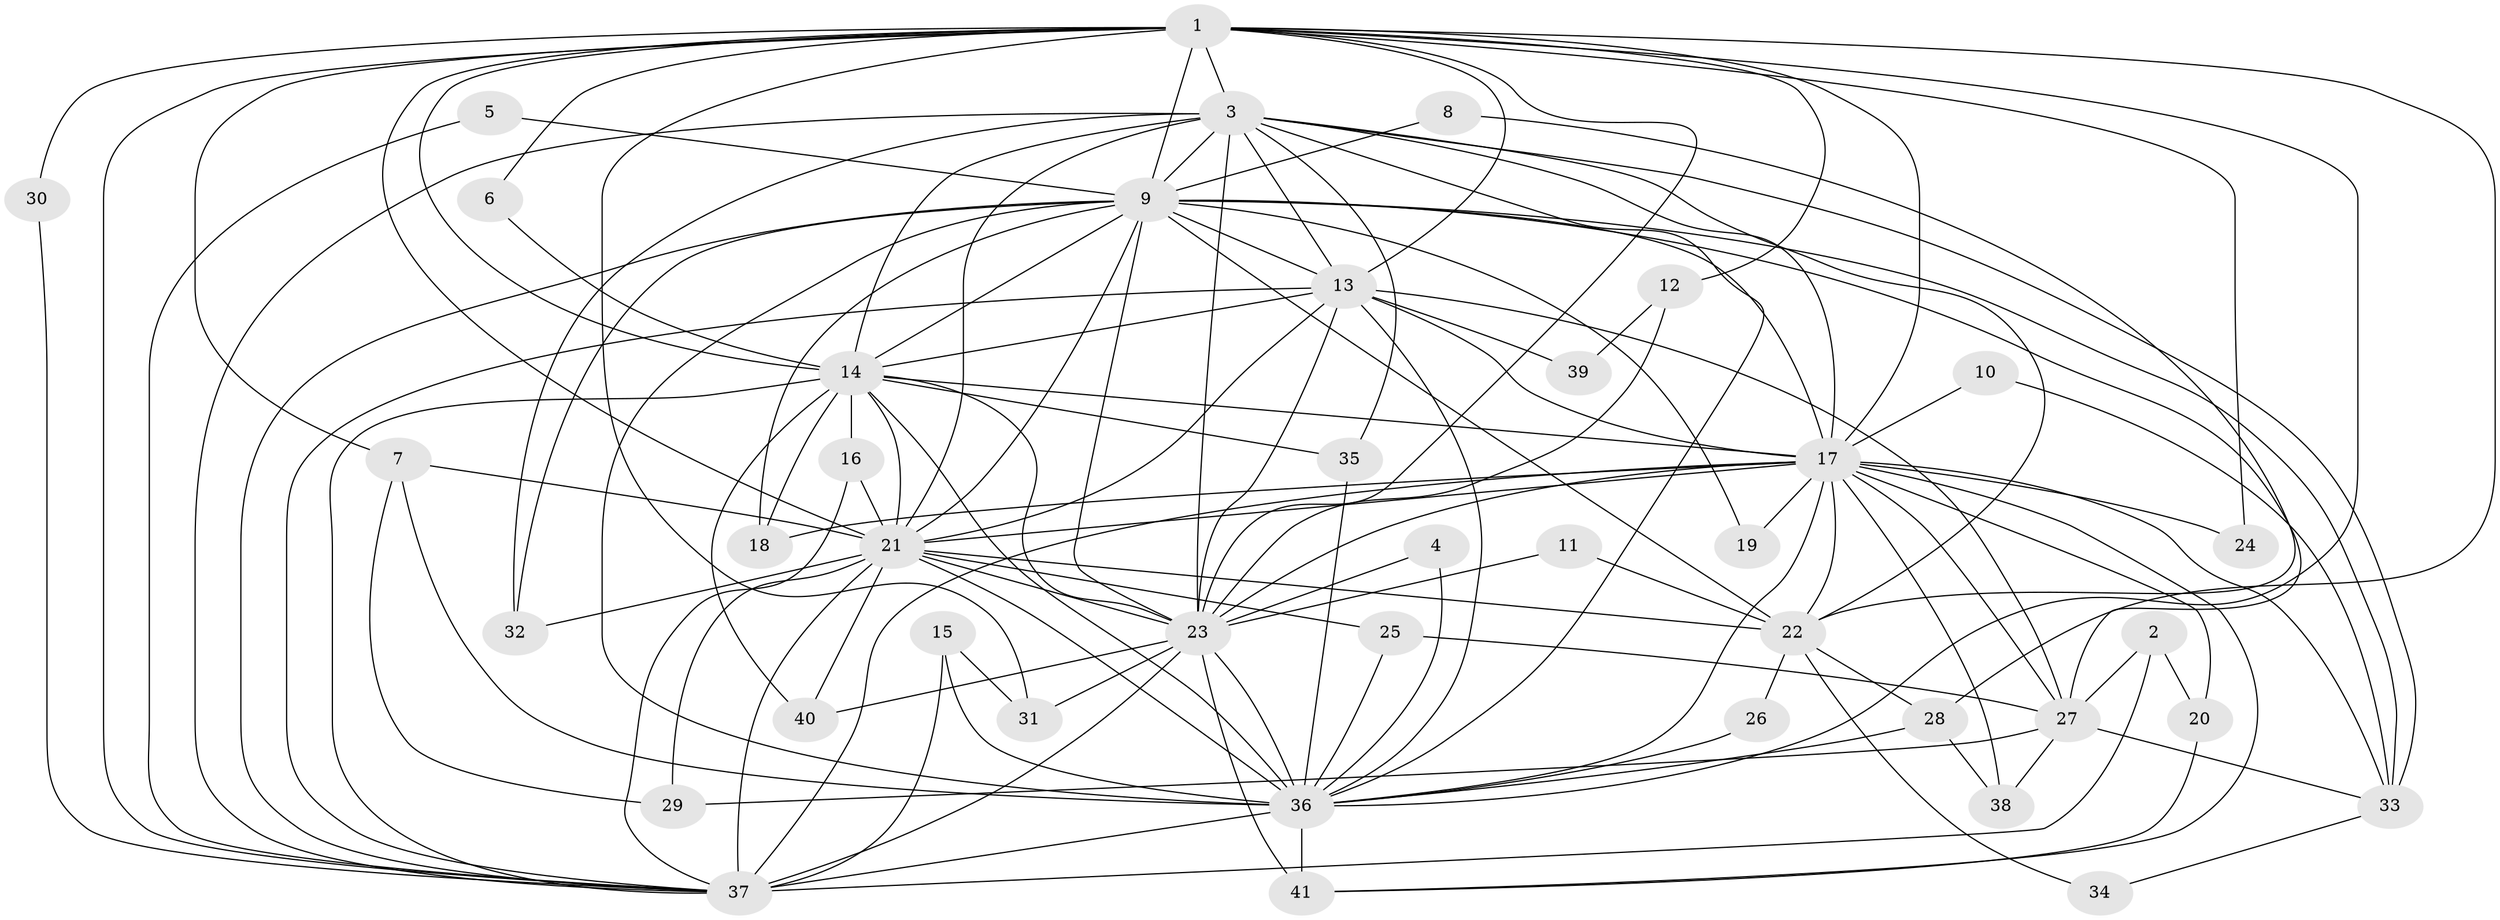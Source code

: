 // original degree distribution, {17: 0.012345679012345678, 21: 0.06172839506172839, 18: 0.024691358024691357, 15: 0.024691358024691357, 9: 0.024691358024691357, 2: 0.5802469135802469, 3: 0.20987654320987653, 6: 0.012345679012345678, 4: 0.037037037037037035, 5: 0.012345679012345678}
// Generated by graph-tools (version 1.1) at 2025/36/03/04/25 23:36:34]
// undirected, 41 vertices, 125 edges
graph export_dot {
  node [color=gray90,style=filled];
  1;
  2;
  3;
  4;
  5;
  6;
  7;
  8;
  9;
  10;
  11;
  12;
  13;
  14;
  15;
  16;
  17;
  18;
  19;
  20;
  21;
  22;
  23;
  24;
  25;
  26;
  27;
  28;
  29;
  30;
  31;
  32;
  33;
  34;
  35;
  36;
  37;
  38;
  39;
  40;
  41;
  1 -- 3 [weight=1.0];
  1 -- 6 [weight=1.0];
  1 -- 7 [weight=1.0];
  1 -- 9 [weight=1.0];
  1 -- 12 [weight=1.0];
  1 -- 13 [weight=2.0];
  1 -- 14 [weight=3.0];
  1 -- 17 [weight=1.0];
  1 -- 21 [weight=1.0];
  1 -- 23 [weight=1.0];
  1 -- 24 [weight=1.0];
  1 -- 28 [weight=1.0];
  1 -- 30 [weight=1.0];
  1 -- 31 [weight=1.0];
  1 -- 36 [weight=2.0];
  1 -- 37 [weight=1.0];
  2 -- 20 [weight=1.0];
  2 -- 27 [weight=1.0];
  2 -- 37 [weight=1.0];
  3 -- 9 [weight=1.0];
  3 -- 13 [weight=2.0];
  3 -- 14 [weight=1.0];
  3 -- 17 [weight=1.0];
  3 -- 21 [weight=1.0];
  3 -- 22 [weight=1.0];
  3 -- 23 [weight=1.0];
  3 -- 32 [weight=1.0];
  3 -- 33 [weight=1.0];
  3 -- 35 [weight=1.0];
  3 -- 36 [weight=1.0];
  3 -- 37 [weight=2.0];
  4 -- 23 [weight=1.0];
  4 -- 36 [weight=1.0];
  5 -- 9 [weight=1.0];
  5 -- 37 [weight=1.0];
  6 -- 14 [weight=1.0];
  7 -- 21 [weight=1.0];
  7 -- 29 [weight=1.0];
  7 -- 36 [weight=1.0];
  8 -- 9 [weight=1.0];
  8 -- 22 [weight=1.0];
  9 -- 13 [weight=2.0];
  9 -- 14 [weight=1.0];
  9 -- 17 [weight=1.0];
  9 -- 18 [weight=1.0];
  9 -- 19 [weight=1.0];
  9 -- 21 [weight=1.0];
  9 -- 22 [weight=1.0];
  9 -- 23 [weight=1.0];
  9 -- 27 [weight=1.0];
  9 -- 32 [weight=2.0];
  9 -- 33 [weight=1.0];
  9 -- 36 [weight=2.0];
  9 -- 37 [weight=2.0];
  10 -- 17 [weight=1.0];
  10 -- 33 [weight=1.0];
  11 -- 22 [weight=1.0];
  11 -- 23 [weight=1.0];
  12 -- 23 [weight=1.0];
  12 -- 39 [weight=1.0];
  13 -- 14 [weight=2.0];
  13 -- 17 [weight=1.0];
  13 -- 21 [weight=1.0];
  13 -- 23 [weight=1.0];
  13 -- 27 [weight=2.0];
  13 -- 36 [weight=1.0];
  13 -- 37 [weight=1.0];
  13 -- 39 [weight=1.0];
  14 -- 16 [weight=2.0];
  14 -- 17 [weight=1.0];
  14 -- 18 [weight=1.0];
  14 -- 21 [weight=1.0];
  14 -- 23 [weight=1.0];
  14 -- 35 [weight=1.0];
  14 -- 36 [weight=1.0];
  14 -- 37 [weight=1.0];
  14 -- 40 [weight=1.0];
  15 -- 31 [weight=1.0];
  15 -- 36 [weight=1.0];
  15 -- 37 [weight=1.0];
  16 -- 21 [weight=1.0];
  16 -- 37 [weight=1.0];
  17 -- 18 [weight=1.0];
  17 -- 19 [weight=1.0];
  17 -- 20 [weight=1.0];
  17 -- 21 [weight=1.0];
  17 -- 22 [weight=1.0];
  17 -- 23 [weight=1.0];
  17 -- 24 [weight=1.0];
  17 -- 27 [weight=1.0];
  17 -- 33 [weight=1.0];
  17 -- 36 [weight=1.0];
  17 -- 37 [weight=3.0];
  17 -- 38 [weight=1.0];
  17 -- 41 [weight=1.0];
  20 -- 41 [weight=1.0];
  21 -- 22 [weight=1.0];
  21 -- 23 [weight=1.0];
  21 -- 25 [weight=1.0];
  21 -- 29 [weight=1.0];
  21 -- 32 [weight=1.0];
  21 -- 36 [weight=2.0];
  21 -- 37 [weight=1.0];
  21 -- 40 [weight=1.0];
  22 -- 26 [weight=1.0];
  22 -- 28 [weight=1.0];
  22 -- 34 [weight=1.0];
  23 -- 31 [weight=1.0];
  23 -- 36 [weight=1.0];
  23 -- 37 [weight=3.0];
  23 -- 40 [weight=1.0];
  23 -- 41 [weight=2.0];
  25 -- 27 [weight=1.0];
  25 -- 36 [weight=1.0];
  26 -- 36 [weight=1.0];
  27 -- 29 [weight=1.0];
  27 -- 33 [weight=1.0];
  27 -- 38 [weight=1.0];
  28 -- 36 [weight=1.0];
  28 -- 38 [weight=1.0];
  30 -- 37 [weight=1.0];
  33 -- 34 [weight=1.0];
  35 -- 36 [weight=1.0];
  36 -- 37 [weight=2.0];
  36 -- 41 [weight=1.0];
}
